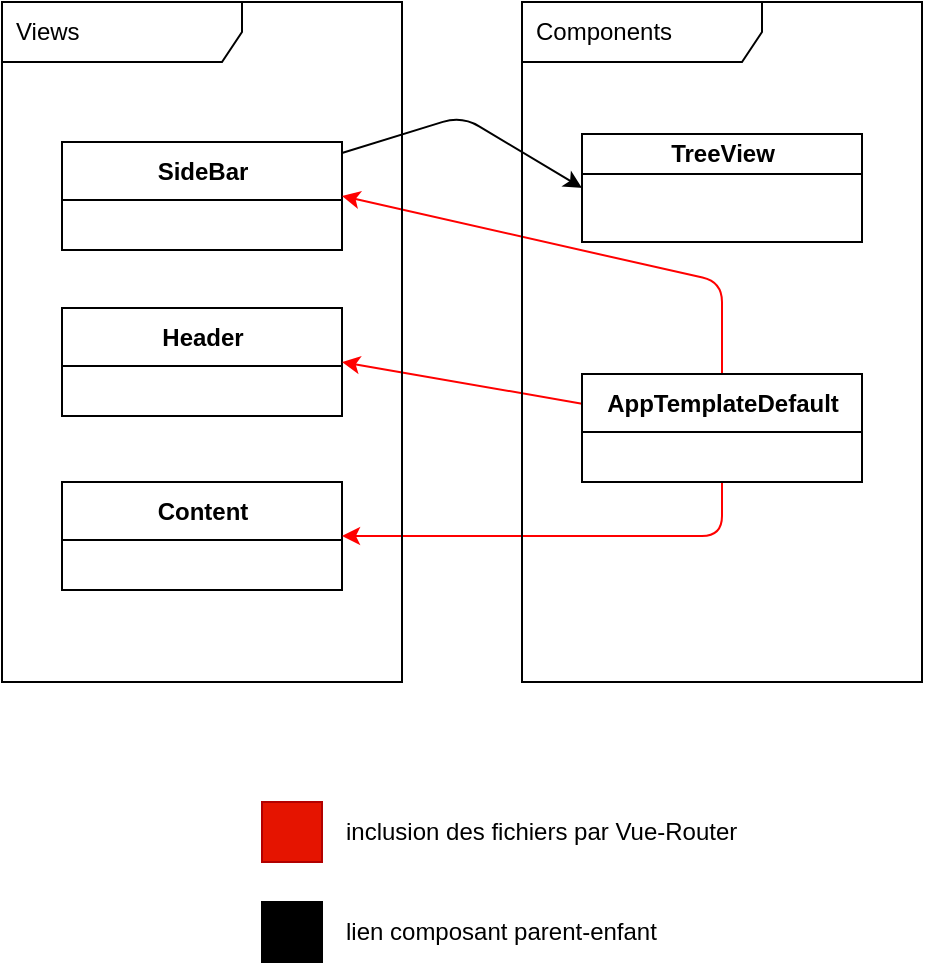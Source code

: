 <mxfile>
    <diagram id="bwbICj85hJVxN8r4vxE9" name="Page-1">
        <mxGraphModel dx="1782" dy="407" grid="1" gridSize="10" guides="1" tooltips="1" connect="1" arrows="1" fold="1" page="1" pageScale="1" pageWidth="827" pageHeight="1169" math="0" shadow="0">
            <root>
                <mxCell id="0"/>
                <mxCell id="1" parent="0"/>
                <mxCell id="13" value="Content" style="swimlane;fontStyle=1;align=center;verticalAlign=middle;childLayout=stackLayout;horizontal=1;startSize=29;horizontalStack=0;resizeParent=1;resizeParentMax=0;resizeLast=0;collapsible=0;marginBottom=0;html=1;" vertex="1" parent="1">
                    <mxGeometry x="-40" y="690" width="140" height="54" as="geometry"/>
                </mxCell>
                <mxCell id="30" style="edgeStyle=none;html=1;entryX=0;entryY=0.5;entryDx=0;entryDy=0;fillColor=#e51400;strokeColor=#000000;" edge="1" parent="1" source="18" target="28">
                    <mxGeometry relative="1" as="geometry">
                        <Array as="points">
                            <mxPoint x="160" y="507"/>
                        </Array>
                    </mxGeometry>
                </mxCell>
                <mxCell id="18" value="SideBar" style="swimlane;fontStyle=1;align=center;verticalAlign=middle;childLayout=stackLayout;horizontal=1;startSize=29;horizontalStack=0;resizeParent=1;resizeParentMax=0;resizeLast=0;collapsible=0;marginBottom=0;html=1;" vertex="1" parent="1">
                    <mxGeometry x="-40" y="520" width="140" height="54" as="geometry"/>
                </mxCell>
                <mxCell id="20" value="Header" style="swimlane;fontStyle=1;align=center;verticalAlign=middle;childLayout=stackLayout;horizontal=1;startSize=29;horizontalStack=0;resizeParent=1;resizeParentMax=0;resizeLast=0;collapsible=0;marginBottom=0;html=1;" vertex="1" parent="1">
                    <mxGeometry x="-40" y="603" width="140" height="54" as="geometry"/>
                </mxCell>
                <mxCell id="28" value="TreeView" style="swimlane;fontStyle=1;align=center;verticalAlign=middle;childLayout=stackLayout;horizontal=1;startSize=20;horizontalStack=0;resizeParent=1;resizeParentMax=0;resizeLast=0;collapsible=0;marginBottom=0;html=1;" vertex="1" parent="1">
                    <mxGeometry x="220" y="516" width="140" height="54" as="geometry"/>
                </mxCell>
                <mxCell id="31" style="edgeStyle=none;html=1;entryX=1;entryY=0.5;entryDx=0;entryDy=0;strokeColor=#FF0000;" edge="1" parent="1" source="29" target="20">
                    <mxGeometry relative="1" as="geometry"/>
                </mxCell>
                <mxCell id="32" style="edgeStyle=none;html=1;entryX=1;entryY=0.5;entryDx=0;entryDy=0;exitX=0.5;exitY=1;exitDx=0;exitDy=0;strokeColor=#FF0000;" edge="1" parent="1" source="29" target="13">
                    <mxGeometry relative="1" as="geometry">
                        <Array as="points">
                            <mxPoint x="290" y="717"/>
                        </Array>
                    </mxGeometry>
                </mxCell>
                <mxCell id="33" style="edgeStyle=none;html=1;entryX=1;entryY=0.5;entryDx=0;entryDy=0;strokeColor=#FF0000;startArrow=none;exitX=0.5;exitY=0;exitDx=0;exitDy=0;" edge="1" parent="1" source="29" target="18">
                    <mxGeometry relative="1" as="geometry">
                        <Array as="points">
                            <mxPoint x="290" y="590"/>
                        </Array>
                        <mxPoint x="340" y="590" as="sourcePoint"/>
                    </mxGeometry>
                </mxCell>
                <mxCell id="29" value="AppTemplateDefault" style="swimlane;fontStyle=1;align=center;verticalAlign=middle;childLayout=stackLayout;horizontal=1;startSize=29;horizontalStack=0;resizeParent=1;resizeParentMax=0;resizeLast=0;collapsible=0;marginBottom=0;html=1;" vertex="1" parent="1">
                    <mxGeometry x="220" y="636" width="140" height="54" as="geometry"/>
                </mxCell>
                <mxCell id="YbTN5b3mHLrt0E5jpoLX-36" value="" style="rounded=0;whiteSpace=wrap;html=1;fillColor=#e51400;fontColor=#ffffff;strokeColor=#B20000;" vertex="1" parent="1">
                    <mxGeometry x="60" y="850" width="30" height="30" as="geometry"/>
                </mxCell>
                <mxCell id="YbTN5b3mHLrt0E5jpoLX-37" value="inclusion des fichiers par Vue-Router" style="text;html=1;align=left;verticalAlign=middle;resizable=0;points=[];autosize=1;strokeColor=none;fillColor=none;" vertex="1" parent="1">
                    <mxGeometry x="100" y="850" width="220" height="30" as="geometry"/>
                </mxCell>
                <mxCell id="YbTN5b3mHLrt0E5jpoLX-38" value="" style="rounded=0;whiteSpace=wrap;html=1;fillColor=#000000;fontColor=#ffffff;strokeColor=#000000;" vertex="1" parent="1">
                    <mxGeometry x="60" y="900" width="30" height="30" as="geometry"/>
                </mxCell>
                <mxCell id="YbTN5b3mHLrt0E5jpoLX-40" value="lien composant parent-enfant" style="text;html=1;align=left;verticalAlign=middle;resizable=0;points=[];autosize=1;strokeColor=none;fillColor=none;" vertex="1" parent="1">
                    <mxGeometry x="100" y="900" width="180" height="30" as="geometry"/>
                </mxCell>
                <mxCell id="YbTN5b3mHLrt0E5jpoLX-34" value="Components" style="shape=umlFrame;whiteSpace=wrap;html=1;width=120;height=30;boundedLbl=1;verticalAlign=middle;align=left;spacingLeft=5;" vertex="1" parent="1">
                    <mxGeometry x="190" y="450" width="200" height="340" as="geometry"/>
                </mxCell>
                <mxCell id="35" value="Views" style="shape=umlFrame;whiteSpace=wrap;html=1;width=120;height=30;boundedLbl=1;verticalAlign=middle;align=left;spacingLeft=5;" vertex="1" parent="1">
                    <mxGeometry x="-70" y="450" width="200" height="340" as="geometry"/>
                </mxCell>
            </root>
        </mxGraphModel>
    </diagram>
</mxfile>